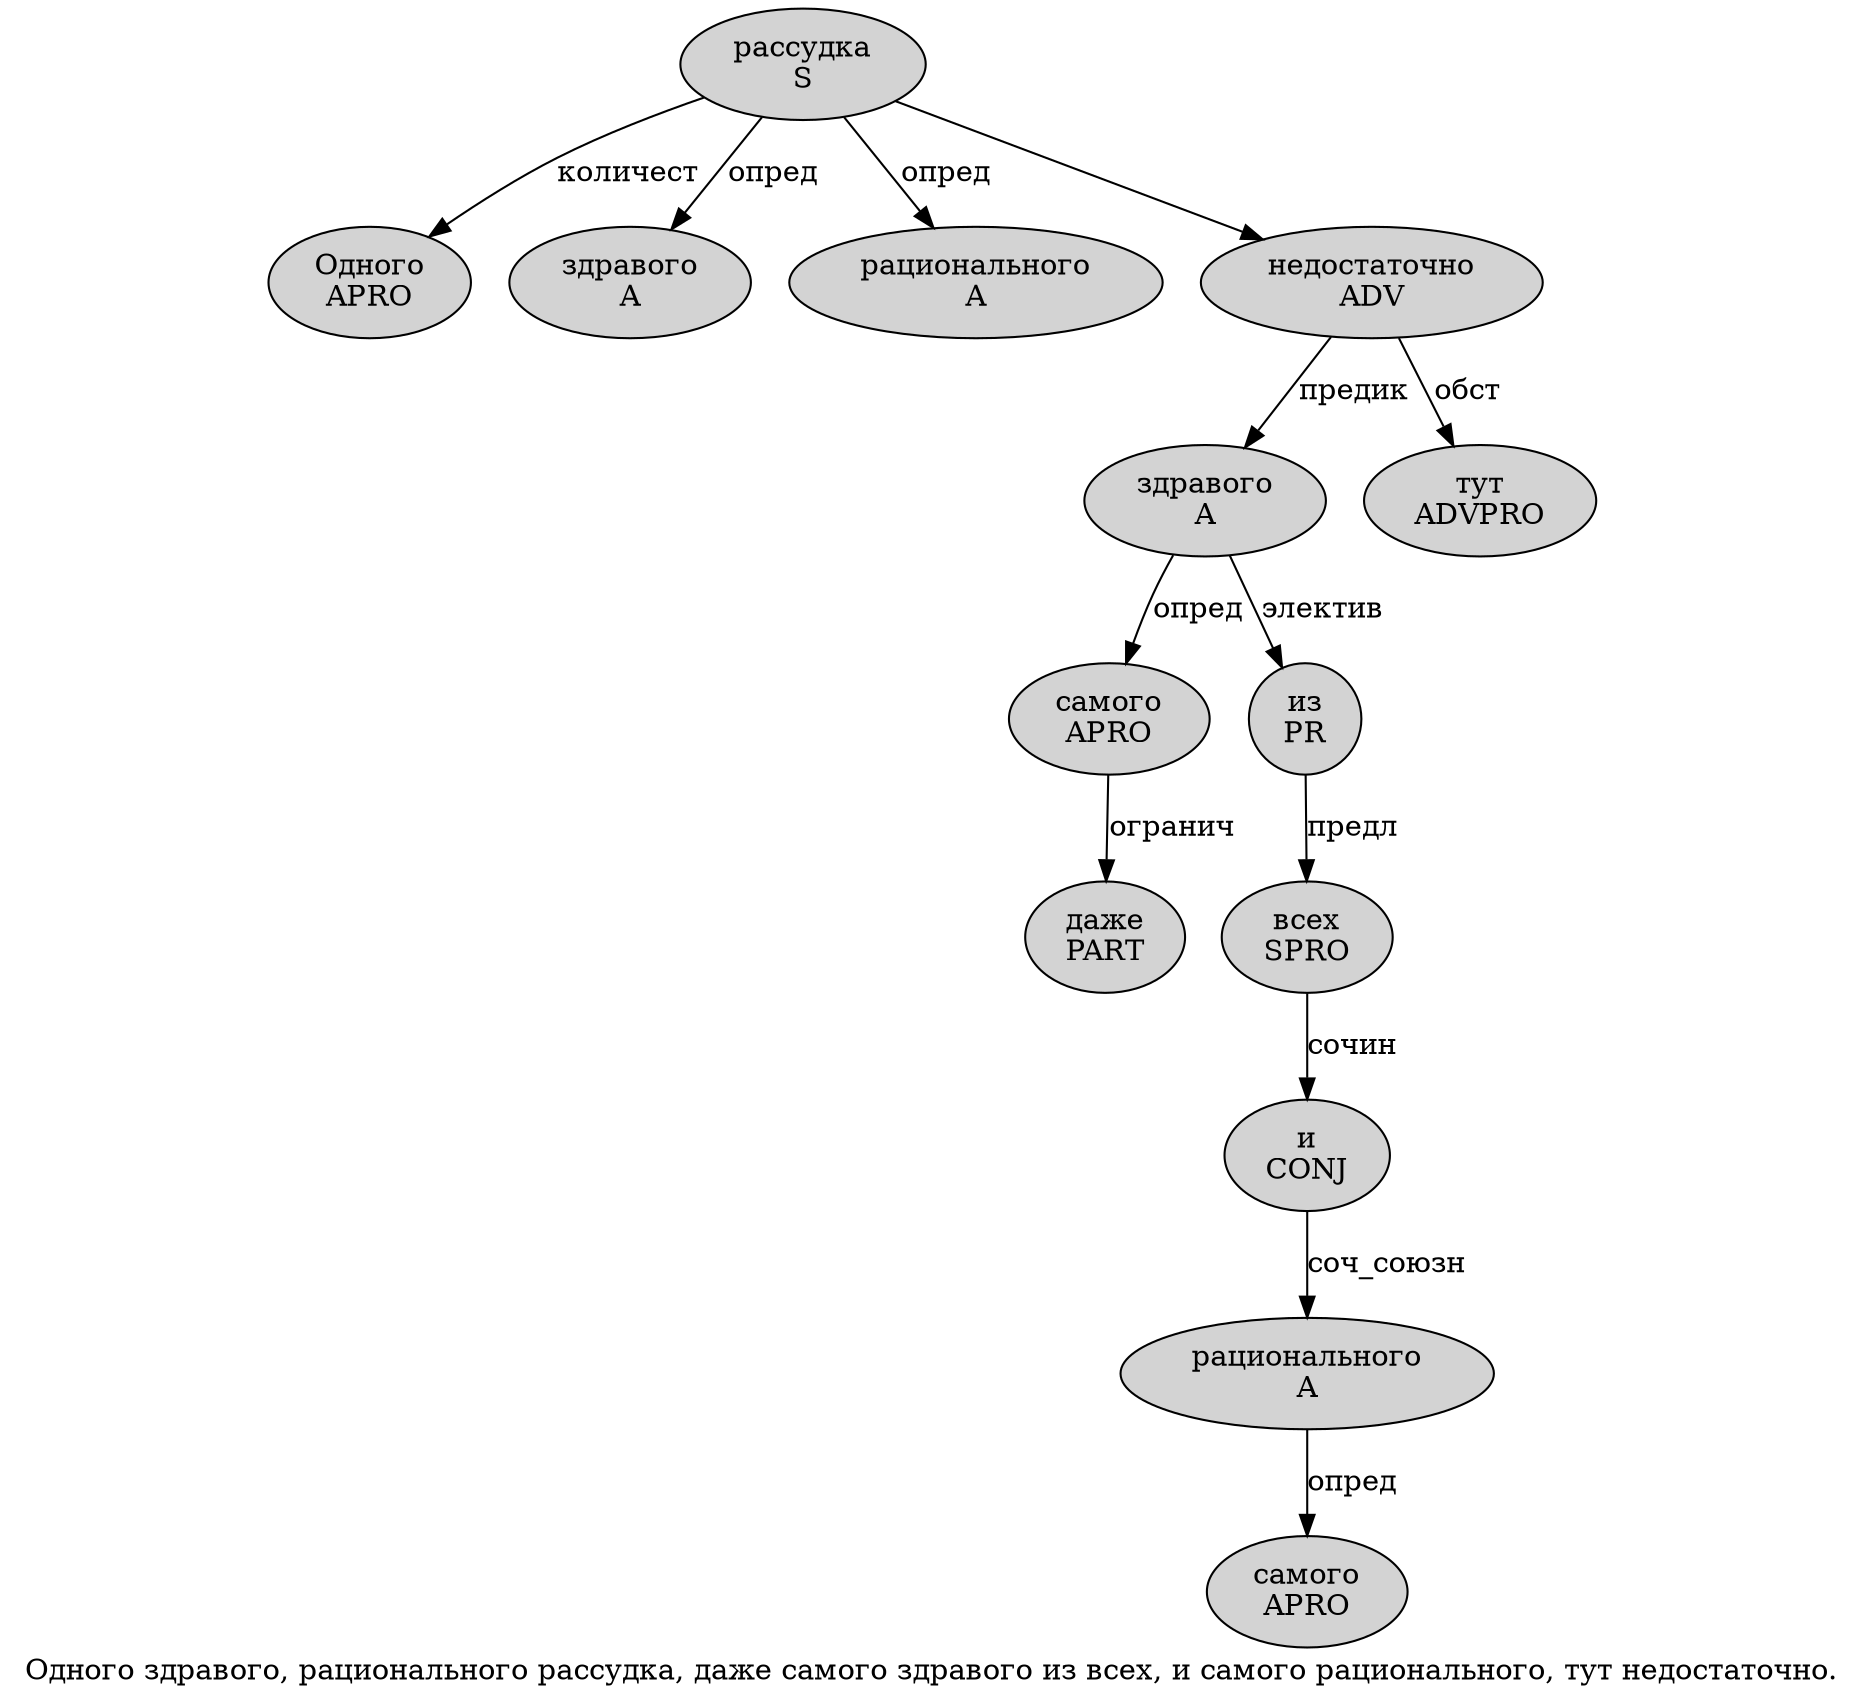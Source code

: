 digraph SENTENCE_505 {
	graph [label="Одного здравого, рационального рассудка, даже самого здравого из всех, и самого рационального, тут недостаточно."]
	node [style=filled]
		0 [label="Одного
APRO" color="" fillcolor=lightgray penwidth=1 shape=ellipse]
		1 [label="здравого
A" color="" fillcolor=lightgray penwidth=1 shape=ellipse]
		3 [label="рационального
A" color="" fillcolor=lightgray penwidth=1 shape=ellipse]
		4 [label="рассудка
S" color="" fillcolor=lightgray penwidth=1 shape=ellipse]
		6 [label="даже
PART" color="" fillcolor=lightgray penwidth=1 shape=ellipse]
		7 [label="самого
APRO" color="" fillcolor=lightgray penwidth=1 shape=ellipse]
		8 [label="здравого
A" color="" fillcolor=lightgray penwidth=1 shape=ellipse]
		9 [label="из
PR" color="" fillcolor=lightgray penwidth=1 shape=ellipse]
		10 [label="всех
SPRO" color="" fillcolor=lightgray penwidth=1 shape=ellipse]
		12 [label="и
CONJ" color="" fillcolor=lightgray penwidth=1 shape=ellipse]
		13 [label="самого
APRO" color="" fillcolor=lightgray penwidth=1 shape=ellipse]
		14 [label="рационального
A" color="" fillcolor=lightgray penwidth=1 shape=ellipse]
		16 [label="тут
ADVPRO" color="" fillcolor=lightgray penwidth=1 shape=ellipse]
		17 [label="недостаточно
ADV" color="" fillcolor=lightgray penwidth=1 shape=ellipse]
			14 -> 13 [label="опред"]
			12 -> 14 [label="соч_союзн"]
			4 -> 0 [label="количест"]
			4 -> 1 [label="опред"]
			4 -> 3 [label="опред"]
			4 -> 17
			8 -> 7 [label="опред"]
			8 -> 9 [label="электив"]
			10 -> 12 [label="сочин"]
			9 -> 10 [label="предл"]
			7 -> 6 [label="огранич"]
			17 -> 8 [label="предик"]
			17 -> 16 [label="обст"]
}